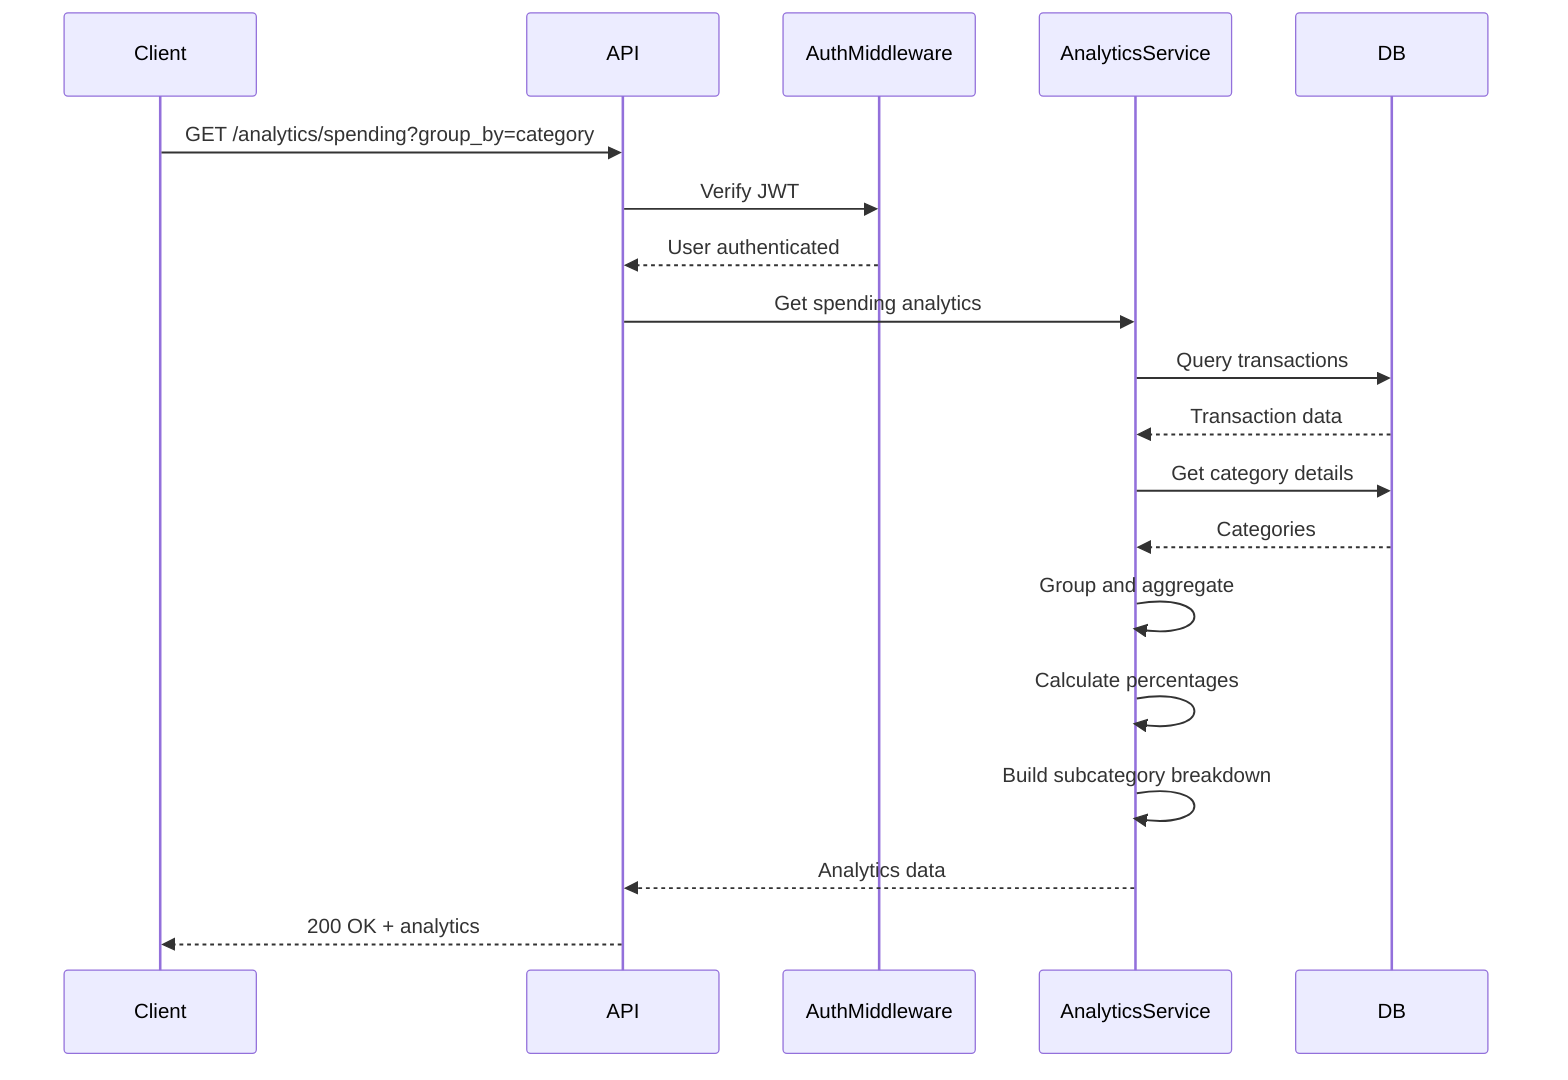 sequenceDiagram
    participant Client
    participant API
    participant AuthMiddleware
    participant AnalyticsService
    participant DB
    
    Client->>API: GET /analytics/spending?group_by=category
    API->>AuthMiddleware: Verify JWT
    AuthMiddleware-->>API: User authenticated
    API->>AnalyticsService: Get spending analytics
    AnalyticsService->>DB: Query transactions
    DB-->>AnalyticsService: Transaction data
    AnalyticsService->>DB: Get category details
    DB-->>AnalyticsService: Categories
    AnalyticsService->>AnalyticsService: Group and aggregate
    AnalyticsService->>AnalyticsService: Calculate percentages
    AnalyticsService->>AnalyticsService: Build subcategory breakdown
    AnalyticsService-->>API: Analytics data
    API-->>Client: 200 OK + analytics